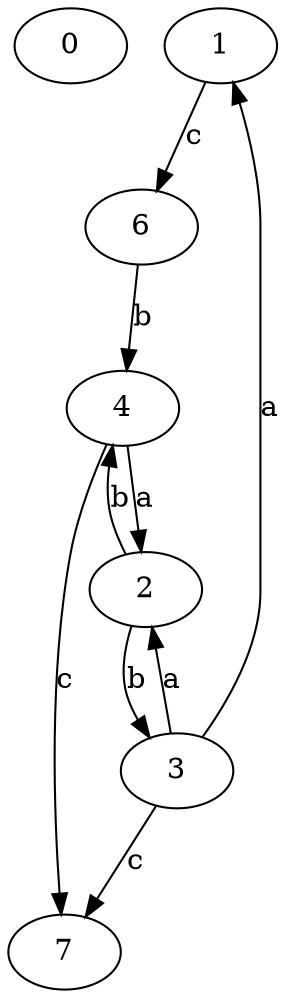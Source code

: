 strict digraph  {
0;
1;
2;
3;
4;
6;
7;
1 -> 6  [label=c];
2 -> 3  [label=b];
2 -> 4  [label=b];
3 -> 1  [label=a];
3 -> 2  [label=a];
3 -> 7  [label=c];
4 -> 2  [label=a];
4 -> 7  [label=c];
6 -> 4  [label=b];
}
